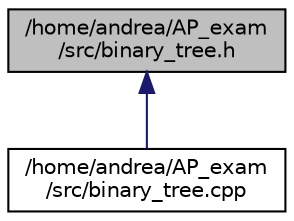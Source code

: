 digraph "/home/andrea/AP_exam/src/binary_tree.h"
{
  edge [fontname="Helvetica",fontsize="10",labelfontname="Helvetica",labelfontsize="10"];
  node [fontname="Helvetica",fontsize="10",shape=record];
  Node2 [label="/home/andrea/AP_exam\l/src/binary_tree.h",height=0.2,width=0.4,color="black", fillcolor="grey75", style="filled", fontcolor="black"];
  Node2 -> Node3 [dir="back",color="midnightblue",fontsize="10",style="solid",fontname="Helvetica"];
  Node3 [label="/home/andrea/AP_exam\l/src/binary_tree.cpp",height=0.2,width=0.4,color="black", fillcolor="white", style="filled",URL="$binary__tree_8cpp.html",tooltip="Binary tree implementation, source file. "];
}
